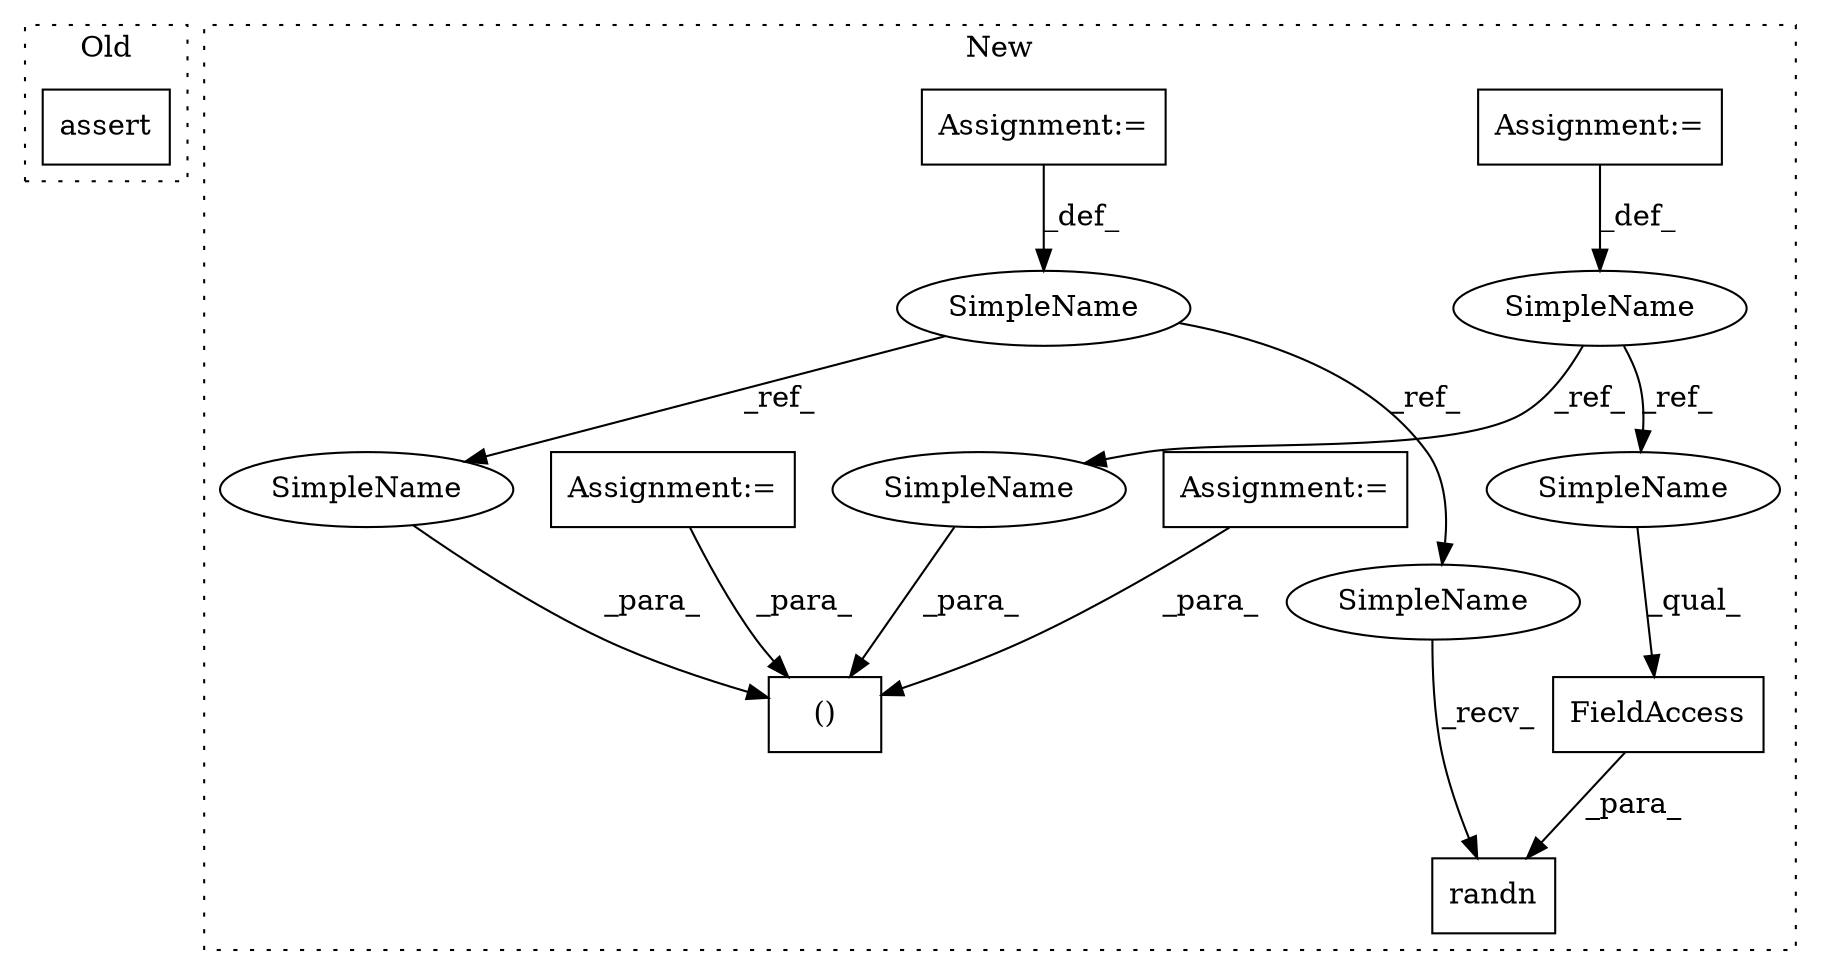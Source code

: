 digraph G {
subgraph cluster0 {
1 [label="assert" a="32" s="5844,5939" l="12,1" shape="box"];
label = "Old";
style="dotted";
}
subgraph cluster1 {
2 [label="randn" a="32" s="6338,6351" l="6,1" shape="box"];
3 [label="Assignment:=" a="7" s="6022" l="1" shape="box"];
4 [label="()" a="106" s="6151" l="48" shape="box"];
5 [label="SimpleName" a="42" s="6022" l="1" shape="ellipse"];
6 [label="FieldAccess" a="22" s="6344" l="7" shape="box"];
7 [label="SimpleName" a="42" s="6063" l="3" shape="ellipse"];
8 [label="Assignment:=" a="7" s="6063" l="3" shape="box"];
9 [label="Assignment:=" a="7" s="6033" l="1" shape="box"];
10 [label="Assignment:=" a="7" s="6008" l="4" shape="box"];
11 [label="SimpleName" a="42" s="6344" l="1" shape="ellipse"];
12 [label="SimpleName" a="42" s="6151" l="1" shape="ellipse"];
13 [label="SimpleName" a="42" s="6196" l="3" shape="ellipse"];
14 [label="SimpleName" a="42" s="6334" l="3" shape="ellipse"];
label = "New";
style="dotted";
}
3 -> 5 [label="_def_"];
5 -> 12 [label="_ref_"];
5 -> 11 [label="_ref_"];
6 -> 2 [label="_para_"];
7 -> 13 [label="_ref_"];
7 -> 14 [label="_ref_"];
8 -> 7 [label="_def_"];
9 -> 4 [label="_para_"];
10 -> 4 [label="_para_"];
11 -> 6 [label="_qual_"];
12 -> 4 [label="_para_"];
13 -> 4 [label="_para_"];
14 -> 2 [label="_recv_"];
}